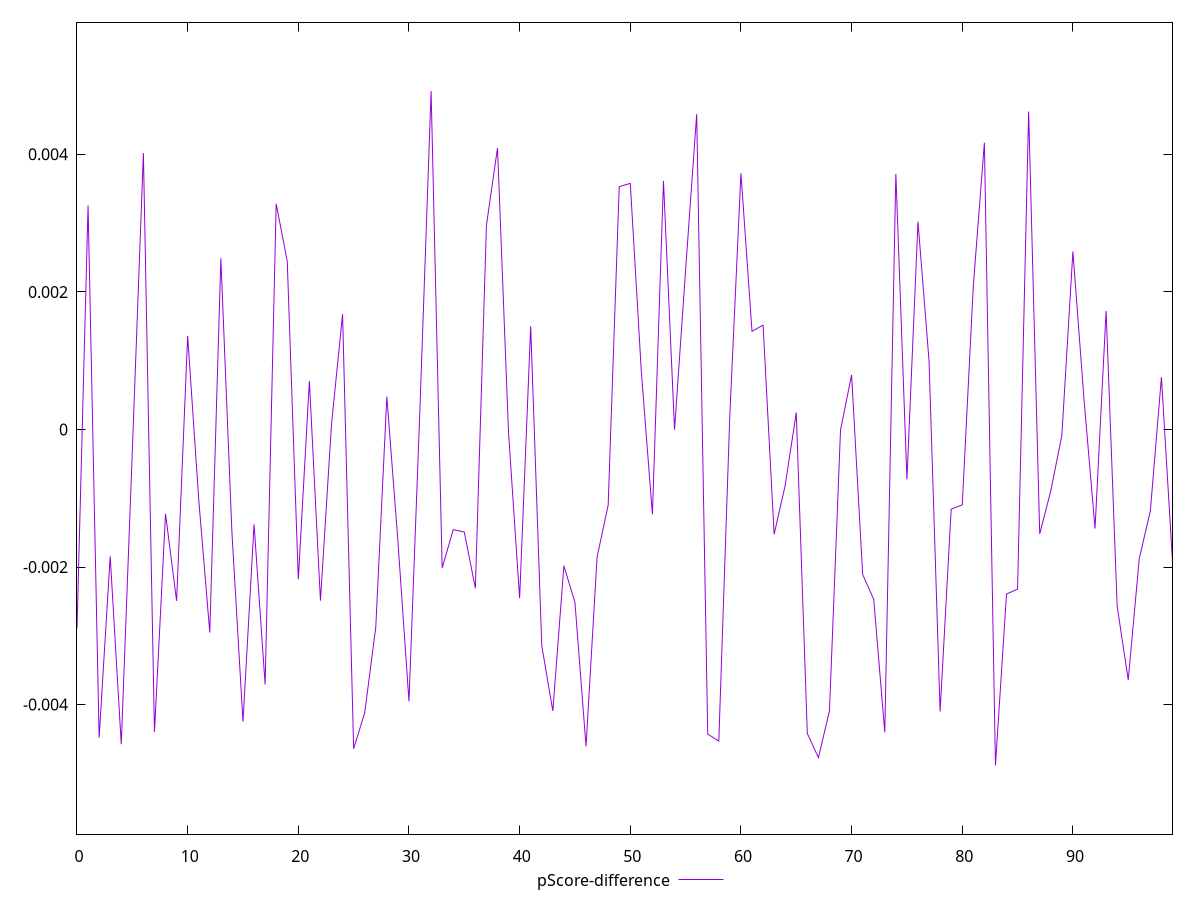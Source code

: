 reset

$pScoreDifference <<EOF
0 -0.0028955995324250194
1 0.0032585617866986993
2 -0.0044812280515154485
3 -0.0018449132655886519
4 -0.004576223107806865
5 -0.0003071082080701726
6 0.00401757266968146
7 -0.004397290587789093
8 -0.00122623959844749
9 -0.0024914589402100923
10 0.001360061364986287
11 -0.0010173774656092593
12 -0.0029524021922176097
13 0.002487518716096593
14 -0.0014946638136795198
15 -0.004246833700182084
16 -0.0013796473882083937
17 -0.0037076031251113556
18 0.003281733653518172
19 0.002443780961039768
20 -0.002178054401101706
21 0.0007040043458756001
22 -0.0024896394811008693
23 0.00007523144009707883
24 0.0016762068223069998
25 -0.004641386953608495
26 -0.0041184963936939795
27 -0.00287537319387339
28 0.0004764642911669198
29 -0.0016236010270367779
30 -0.003953784990499219
31 0.000344671192872098
32 0.004919217276257992
33 -0.0020127715551949144
34 -0.0014567368138019149
35 -0.0014911024860337213
36 -0.0023084417279221753
37 0.002968781104589424
38 0.004090896990607752
39 -0.0000545083006961572
40 -0.002452737560265858
41 0.0015013925498068015
42 -0.0031437721971304122
43 -0.004092101717547703
44 -0.0019824587907513735
45 -0.002514007056716394
46 -0.004606178163865868
47 -0.0018538833970591084
48 -0.0011014999755230154
49 0.0035305869509979215
50 0.003577669293166899
51 0.0008366760568579573
52 -0.001232735619315084
53 0.003614014697763568
54 -0.000003094862075191107
55 0.002319747599634936
56 0.004582461759878954
57 -0.0044292823976232465
58 -0.004529671607409538
59 0.00022862458723604817
60 0.003725672387378382
61 0.0014278677117078656
62 0.0015159869120174307
63 -0.0015239489927304506
64 -0.0008110282552027392
65 0.0002450127197856089
66 -0.004420102508697954
67 -0.004770325029504051
68 -0.004091354330162764
69 -0.000007309900231164401
70 0.0007938944216566712
71 -0.002108466143980345
72 -0.002469390888403311
73 -0.004403302113663854
74 0.0037159729658445273
75 -0.0007279722607004685
76 0.003019292930324158
77 0.0009940211228588458
78 -0.004099214139175911
79 -0.0011585697417236807
80 -0.0010952679138414995
81 0.0020898802482324924
82 0.004167864660832521
83 -0.004882804441835906
84 -0.0023925788030366296
85 -0.0023196095924198634
86 0.004621924670018346
87 -0.001518223803795904
88 -0.0008922775406470101
89 -0.00008687061195300494
90 0.002586126958276605
91 0.00044476242912687425
92 -0.0014402479933262602
93 0.001722593400036998
94 -0.0025682132949949726
95 -0.003639421789326913
96 -0.001874522273594692
97 -0.0011837615191232498
98 0.0007603032845575203
99 -0.001922784217526896
EOF

set key outside below
set xrange [0:99]
set yrange [-0.005882804441835906:0.005919217276257992]
set trange [-0.005882804441835906:0.005919217276257992]
set terminal svg size 640, 500 enhanced background rgb 'white'
set output "report_00013_2021-02-09T12-04-24.940Z/interactive/samples/pages/pScore-difference/values.svg"

plot $pScoreDifference title "pScore-difference" with line

reset
